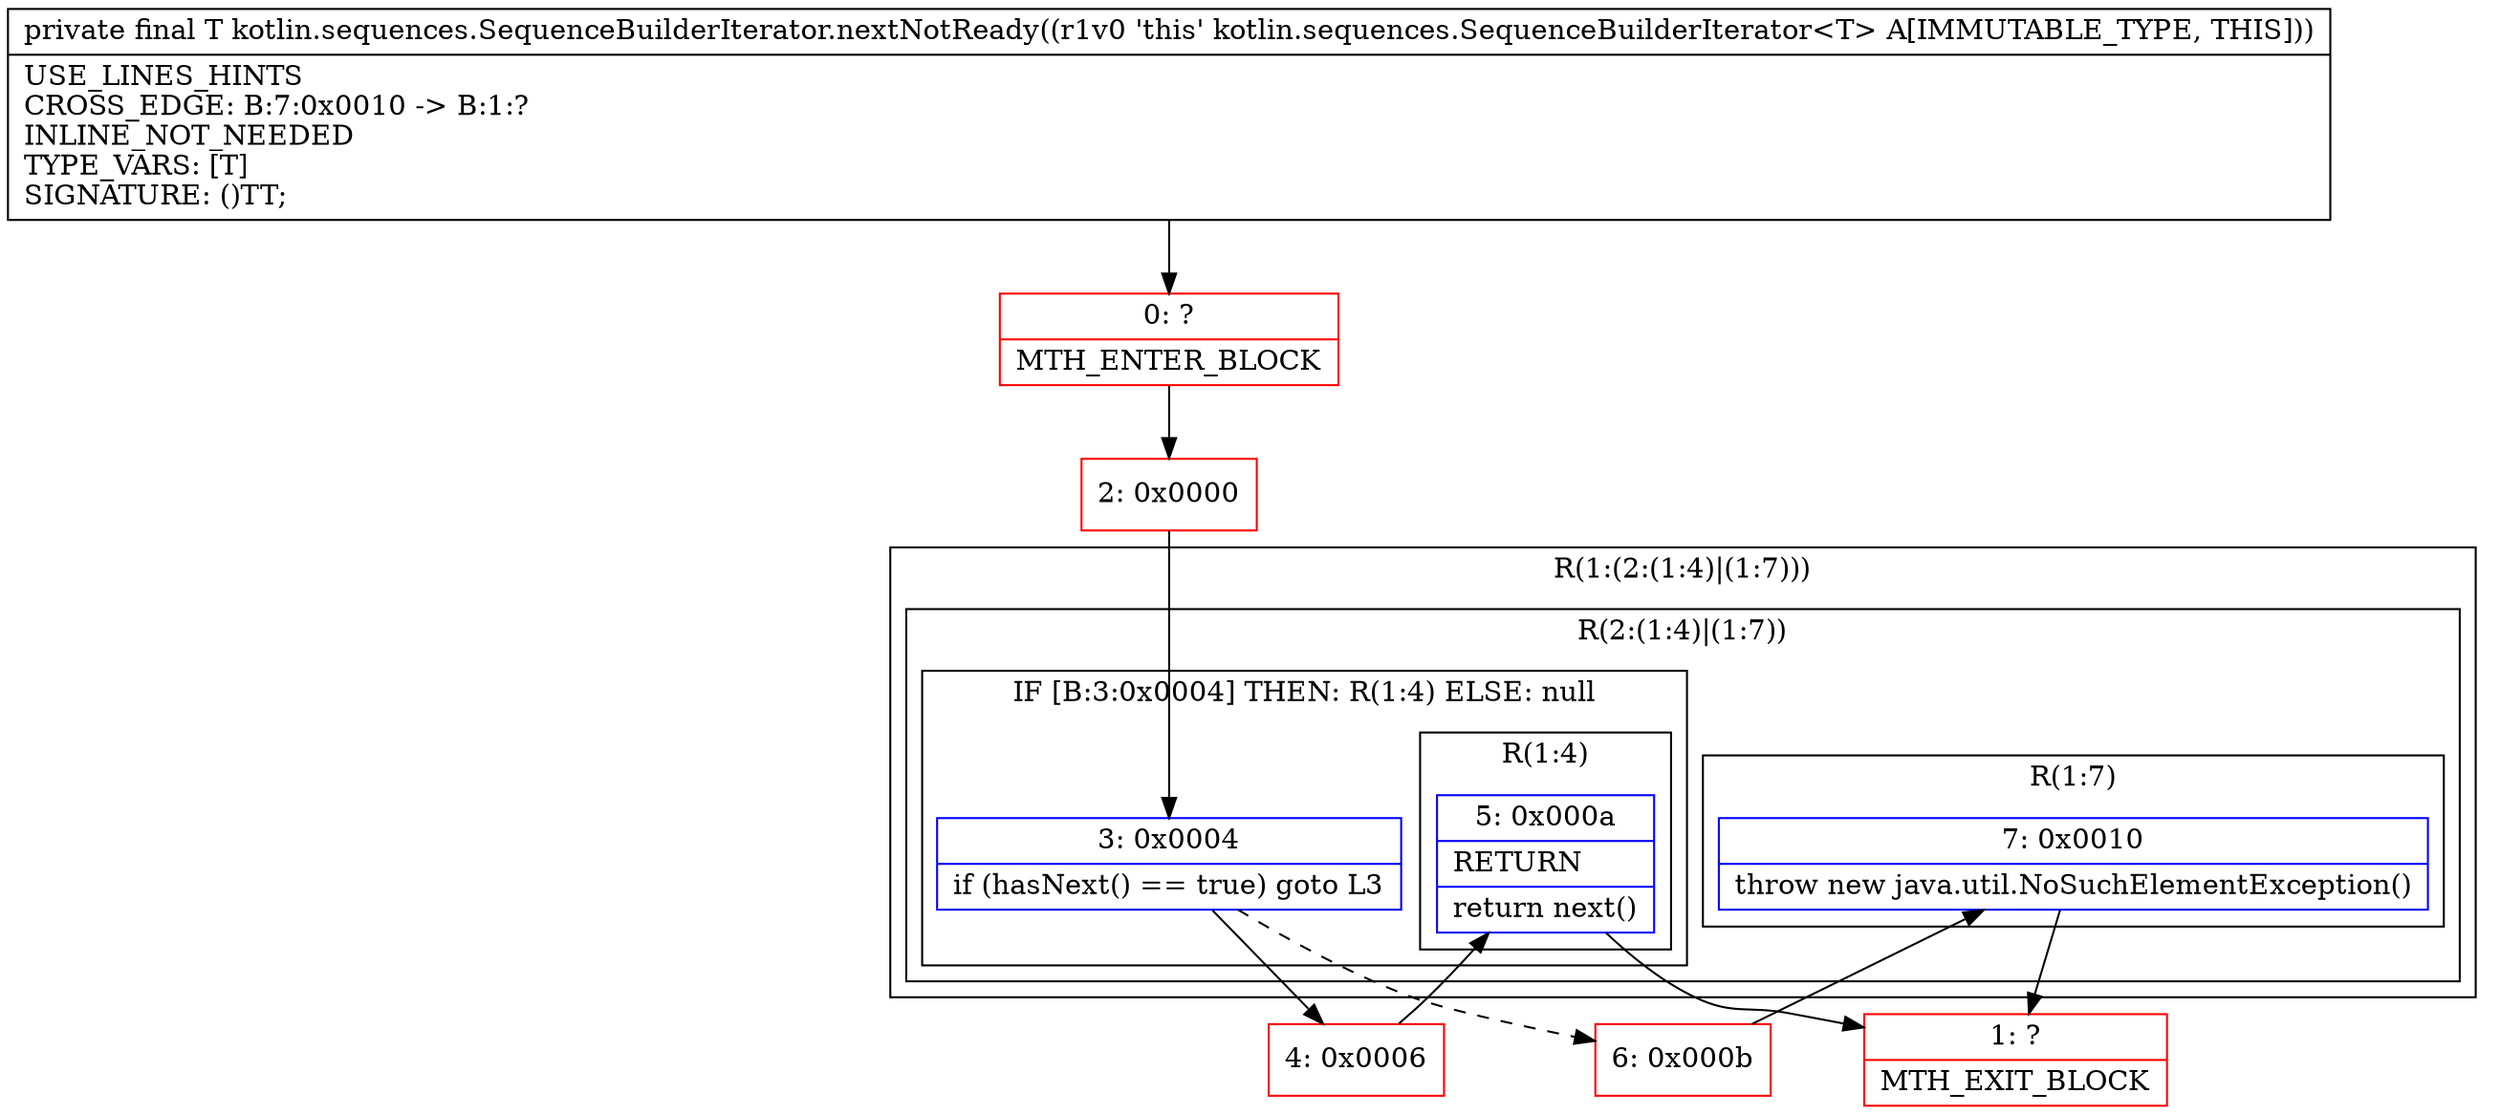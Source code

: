 digraph "CFG forkotlin.sequences.SequenceBuilderIterator.nextNotReady()Ljava\/lang\/Object;" {
subgraph cluster_Region_93876347 {
label = "R(1:(2:(1:4)|(1:7)))";
node [shape=record,color=blue];
subgraph cluster_Region_1414652400 {
label = "R(2:(1:4)|(1:7))";
node [shape=record,color=blue];
subgraph cluster_IfRegion_857113947 {
label = "IF [B:3:0x0004] THEN: R(1:4) ELSE: null";
node [shape=record,color=blue];
Node_3 [shape=record,label="{3\:\ 0x0004|if (hasNext() == true) goto L3\l}"];
subgraph cluster_Region_805829735 {
label = "R(1:4)";
node [shape=record,color=blue];
Node_5 [shape=record,label="{5\:\ 0x000a|RETURN\l|return next()\l}"];
}
}
subgraph cluster_Region_1994017204 {
label = "R(1:7)";
node [shape=record,color=blue];
Node_7 [shape=record,label="{7\:\ 0x0010|throw new java.util.NoSuchElementException()\l}"];
}
}
}
Node_0 [shape=record,color=red,label="{0\:\ ?|MTH_ENTER_BLOCK\l}"];
Node_2 [shape=record,color=red,label="{2\:\ 0x0000}"];
Node_4 [shape=record,color=red,label="{4\:\ 0x0006}"];
Node_1 [shape=record,color=red,label="{1\:\ ?|MTH_EXIT_BLOCK\l}"];
Node_6 [shape=record,color=red,label="{6\:\ 0x000b}"];
MethodNode[shape=record,label="{private final T kotlin.sequences.SequenceBuilderIterator.nextNotReady((r1v0 'this' kotlin.sequences.SequenceBuilderIterator\<T\> A[IMMUTABLE_TYPE, THIS]))  | USE_LINES_HINTS\lCROSS_EDGE: B:7:0x0010 \-\> B:1:?\lINLINE_NOT_NEEDED\lTYPE_VARS: [T]\lSIGNATURE: ()TT;\l}"];
MethodNode -> Node_0;Node_3 -> Node_4;
Node_3 -> Node_6[style=dashed];
Node_5 -> Node_1;
Node_7 -> Node_1;
Node_0 -> Node_2;
Node_2 -> Node_3;
Node_4 -> Node_5;
Node_6 -> Node_7;
}

